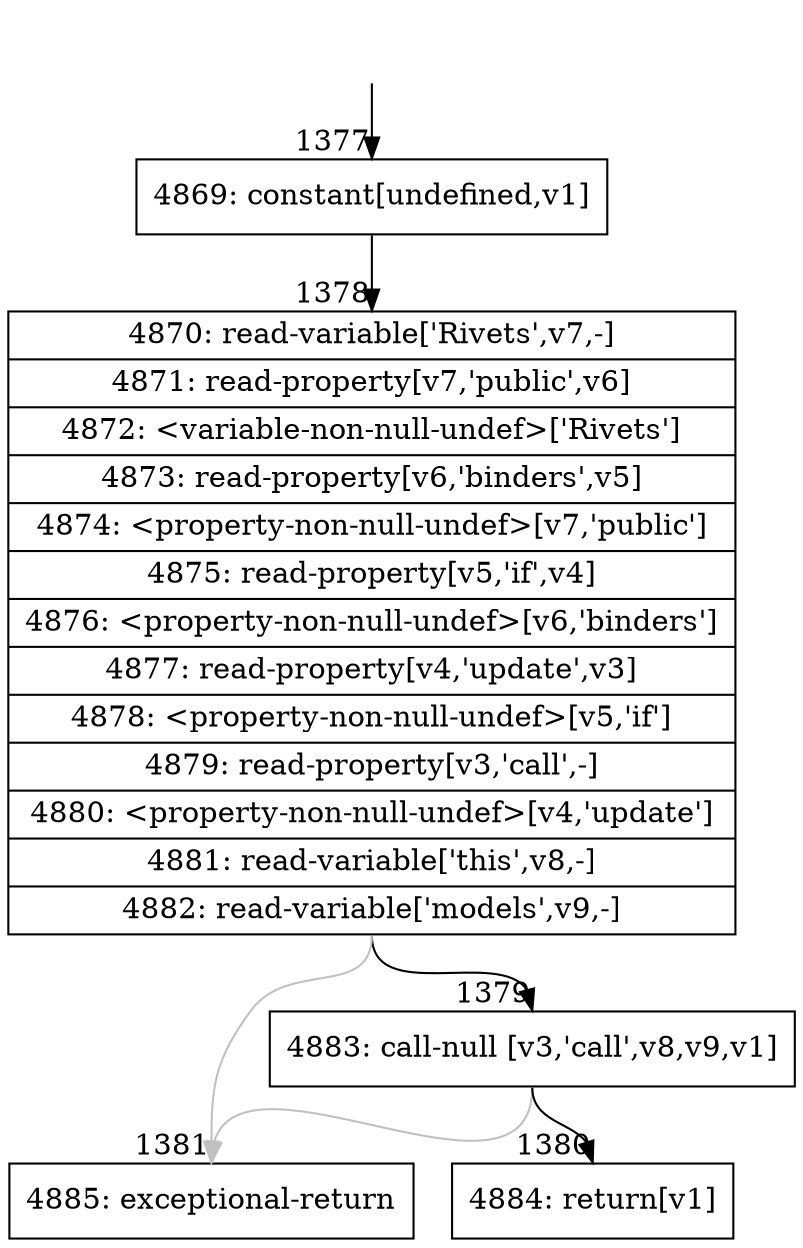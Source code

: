 digraph {
rankdir="TD"
BB_entry106[shape=none,label=""];
BB_entry106 -> BB1377 [tailport=s, headport=n, headlabel="    1377"]
BB1377 [shape=record label="{4869: constant[undefined,v1]}" ] 
BB1377 -> BB1378 [tailport=s, headport=n, headlabel="      1378"]
BB1378 [shape=record label="{4870: read-variable['Rivets',v7,-]|4871: read-property[v7,'public',v6]|4872: \<variable-non-null-undef\>['Rivets']|4873: read-property[v6,'binders',v5]|4874: \<property-non-null-undef\>[v7,'public']|4875: read-property[v5,'if',v4]|4876: \<property-non-null-undef\>[v6,'binders']|4877: read-property[v4,'update',v3]|4878: \<property-non-null-undef\>[v5,'if']|4879: read-property[v3,'call',-]|4880: \<property-non-null-undef\>[v4,'update']|4881: read-variable['this',v8,-]|4882: read-variable['models',v9,-]}" ] 
BB1378 -> BB1379 [tailport=s, headport=n, headlabel="      1379"]
BB1378 -> BB1381 [tailport=s, headport=n, color=gray, headlabel="      1381"]
BB1379 [shape=record label="{4883: call-null [v3,'call',v8,v9,v1]}" ] 
BB1379 -> BB1380 [tailport=s, headport=n, headlabel="      1380"]
BB1379 -> BB1381 [tailport=s, headport=n, color=gray]
BB1380 [shape=record label="{4884: return[v1]}" ] 
BB1381 [shape=record label="{4885: exceptional-return}" ] 
//#$~ 1084
}
